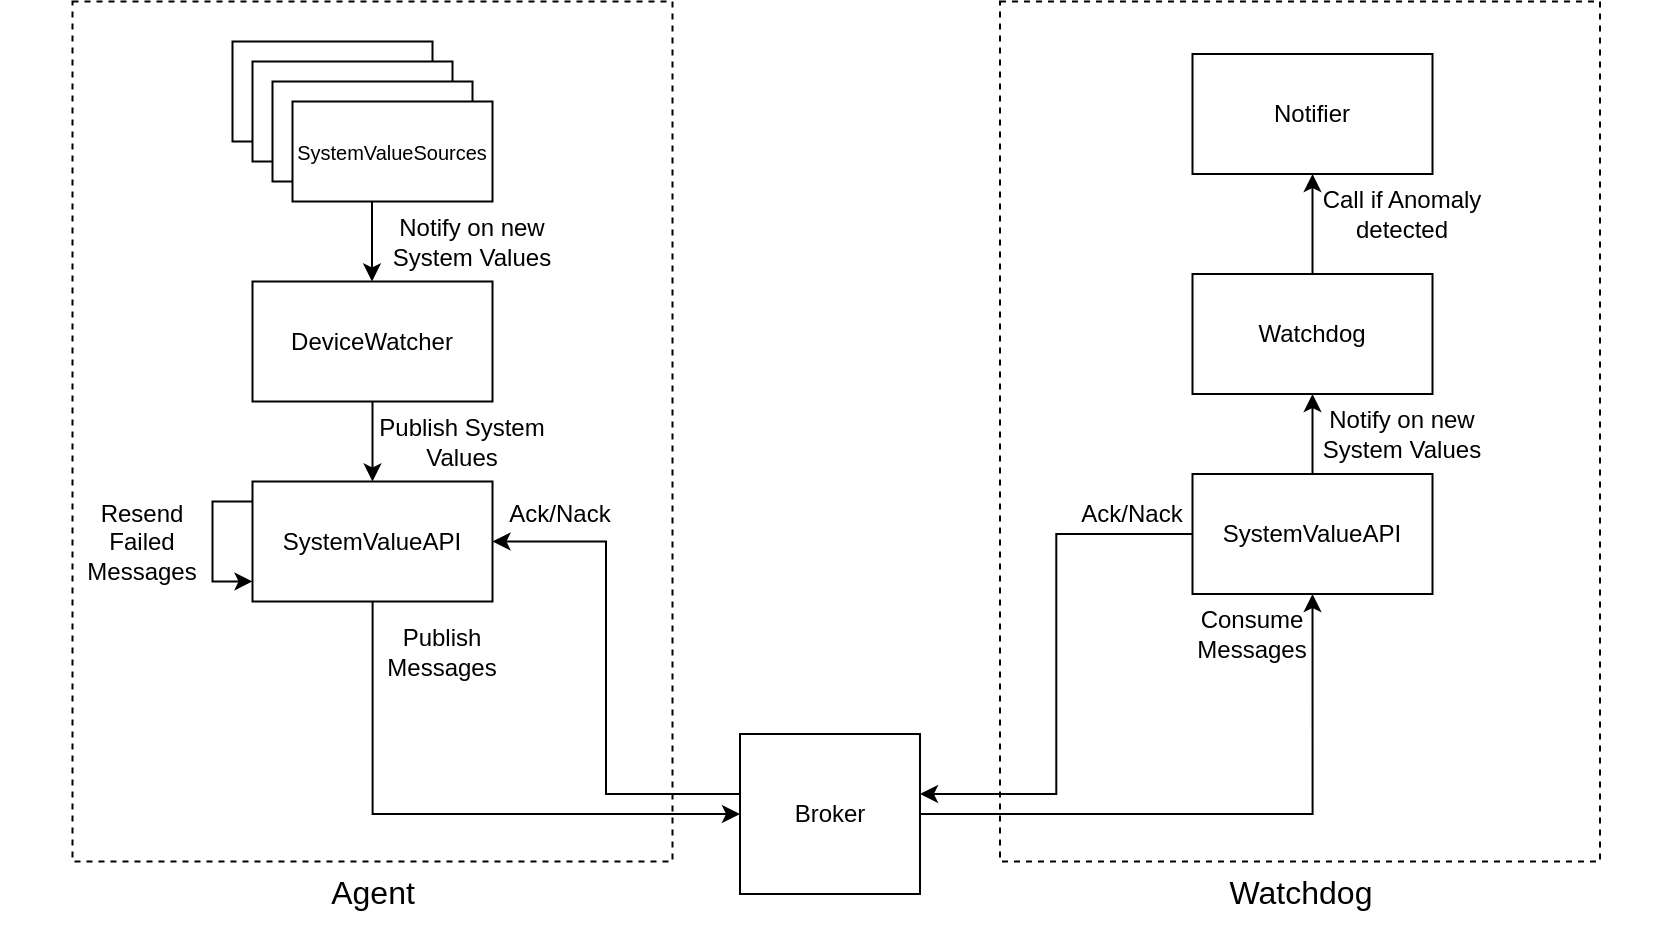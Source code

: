 <mxfile version="14.6.9" type="device" pages="2"><diagram id="RNNeq-WVL6-OSwlROwXC" name="Communication"><mxGraphModel dx="2889" dy="1199" grid="1" gridSize="10" guides="1" tooltips="1" connect="1" arrows="1" fold="1" page="1" pageScale="1" pageWidth="827" pageHeight="1169" math="0" shadow="0"><root><mxCell id="0"/><mxCell id="1" parent="0"/><mxCell id="bTEOKxatcnvUUGrboDuF-47" style="edgeStyle=orthogonalEdgeStyle;rounded=0;orthogonalLoop=1;jettySize=auto;html=1;entryX=0.5;entryY=1;entryDx=0;entryDy=0;" parent="1" source="bTEOKxatcnvUUGrboDuF-6" target="bTEOKxatcnvUUGrboDuF-46" edge="1"><mxGeometry relative="1" as="geometry"/></mxCell><mxCell id="bTEOKxatcnvUUGrboDuF-72" style="edgeStyle=orthogonalEdgeStyle;rounded=0;orthogonalLoop=1;jettySize=auto;html=1;entryX=1;entryY=0.5;entryDx=0;entryDy=0;" parent="1" source="bTEOKxatcnvUUGrboDuF-6" target="bTEOKxatcnvUUGrboDuF-24" edge="1"><mxGeometry relative="1" as="geometry"><Array as="points"><mxPoint x="273" y="590"/><mxPoint x="273" y="464"/></Array></mxGeometry></mxCell><mxCell id="bTEOKxatcnvUUGrboDuF-6" value="Broker" style="rounded=0;whiteSpace=wrap;html=1;" parent="1" vertex="1"><mxGeometry x="340" y="560" width="90" height="80" as="geometry"/></mxCell><mxCell id="bTEOKxatcnvUUGrboDuF-71" style="edgeStyle=orthogonalEdgeStyle;rounded=0;orthogonalLoop=1;jettySize=auto;html=1;entryX=0;entryY=0.5;entryDx=0;entryDy=0;" parent="1" source="bTEOKxatcnvUUGrboDuF-24" target="bTEOKxatcnvUUGrboDuF-6" edge="1"><mxGeometry relative="1" as="geometry"><Array as="points"><mxPoint x="156" y="600"/></Array></mxGeometry></mxCell><mxCell id="bTEOKxatcnvUUGrboDuF-50" style="edgeStyle=orthogonalEdgeStyle;rounded=0;orthogonalLoop=1;jettySize=auto;html=1;entryX=1;entryY=0.375;entryDx=0;entryDy=0;entryPerimeter=0;" parent="1" source="bTEOKxatcnvUUGrboDuF-46" target="bTEOKxatcnvUUGrboDuF-6" edge="1"><mxGeometry relative="1" as="geometry"/></mxCell><mxCell id="bTEOKxatcnvUUGrboDuF-68" value="" style="shape=image;verticalLabelPosition=bottom;labelBackgroundColor=#ffffff;verticalAlign=top;aspect=fixed;imageAspect=0;image=https://cdn.iconscout.com/icon/free/png-512/rabbitmq-282296.png;" parent="1" vertex="1"><mxGeometry x="410" y="528.75" width="50" height="50" as="geometry"/></mxCell><mxCell id="bTEOKxatcnvUUGrboDuF-78" value="" style="group" parent="1" vertex="1" connectable="0"><mxGeometry x="470" y="193.75" width="327" height="460" as="geometry"/></mxCell><mxCell id="bTEOKxatcnvUUGrboDuF-75" value="" style="rounded=0;whiteSpace=wrap;html=1;dashed=1;fillColor=none;" parent="bTEOKxatcnvUUGrboDuF-78" vertex="1"><mxGeometry width="300" height="430" as="geometry"/></mxCell><mxCell id="bTEOKxatcnvUUGrboDuF-46" value="SystemValueAPI" style="rounded=0;whiteSpace=wrap;html=1;" parent="bTEOKxatcnvUUGrboDuF-78" vertex="1"><mxGeometry x="96.25" y="236.25" width="120" height="60" as="geometry"/></mxCell><mxCell id="bTEOKxatcnvUUGrboDuF-49" value="Consume&lt;br&gt;Messages" style="text;html=1;strokeColor=none;fillColor=none;align=center;verticalAlign=middle;whiteSpace=wrap;rounded=0;dashed=1;" parent="bTEOKxatcnvUUGrboDuF-78" vertex="1"><mxGeometry x="106.25" y="306.25" width="40" height="20" as="geometry"/></mxCell><mxCell id="bTEOKxatcnvUUGrboDuF-52" value="Ack/Nack" style="text;html=1;strokeColor=none;fillColor=none;align=center;verticalAlign=middle;whiteSpace=wrap;rounded=0;dashed=1;" parent="bTEOKxatcnvUUGrboDuF-78" vertex="1"><mxGeometry x="46.25" y="246.25" width="40" height="20" as="geometry"/></mxCell><mxCell id="bTEOKxatcnvUUGrboDuF-54" value="Watchdog" style="rounded=0;whiteSpace=wrap;html=1;" parent="bTEOKxatcnvUUGrboDuF-78" vertex="1"><mxGeometry x="96.25" y="136.25" width="120" height="60" as="geometry"/></mxCell><mxCell id="bTEOKxatcnvUUGrboDuF-56" style="edgeStyle=orthogonalEdgeStyle;rounded=0;orthogonalLoop=1;jettySize=auto;html=1;entryX=0.5;entryY=1;entryDx=0;entryDy=0;" parent="bTEOKxatcnvUUGrboDuF-78" source="bTEOKxatcnvUUGrboDuF-46" target="bTEOKxatcnvUUGrboDuF-54" edge="1"><mxGeometry as="geometry"/></mxCell><mxCell id="bTEOKxatcnvUUGrboDuF-58" value="Notify on new System Values" style="text;html=1;strokeColor=none;fillColor=none;align=center;verticalAlign=middle;whiteSpace=wrap;rounded=0;dashed=1;" parent="bTEOKxatcnvUUGrboDuF-78" vertex="1"><mxGeometry x="156.25" y="206.25" width="90" height="20" as="geometry"/></mxCell><mxCell id="bTEOKxatcnvUUGrboDuF-60" value="Notifier" style="rounded=0;whiteSpace=wrap;html=1;" parent="bTEOKxatcnvUUGrboDuF-78" vertex="1"><mxGeometry x="96.25" y="26.25" width="120" height="60" as="geometry"/></mxCell><mxCell id="bTEOKxatcnvUUGrboDuF-61" style="edgeStyle=orthogonalEdgeStyle;rounded=0;orthogonalLoop=1;jettySize=auto;html=1;entryX=0.5;entryY=1;entryDx=0;entryDy=0;" parent="bTEOKxatcnvUUGrboDuF-78" source="bTEOKxatcnvUUGrboDuF-54" target="bTEOKxatcnvUUGrboDuF-60" edge="1"><mxGeometry as="geometry"/></mxCell><mxCell id="bTEOKxatcnvUUGrboDuF-63" value="Call if Anomaly detected" style="text;html=1;strokeColor=none;fillColor=none;align=center;verticalAlign=middle;whiteSpace=wrap;rounded=0;dashed=1;" parent="bTEOKxatcnvUUGrboDuF-78" vertex="1"><mxGeometry x="156.25" y="96.25" width="90" height="20" as="geometry"/></mxCell><mxCell id="bTEOKxatcnvUUGrboDuF-67" value="" style="shape=image;verticalLabelPosition=bottom;labelBackgroundColor=#ffffff;verticalAlign=top;aspect=fixed;imageAspect=0;image=https://upload.wikimedia.org/wikipedia/commons/thumb/0/06/Kotlin_Icon.svg/768px-Kotlin_Icon.svg.png;" parent="bTEOKxatcnvUUGrboDuF-78" vertex="1"><mxGeometry x="277" y="406.25" width="50" height="50" as="geometry"/></mxCell><mxCell id="XocHP5G6QeHwx2p-soqt-3" value="Watchdog" style="text;html=1;strokeColor=none;fillColor=none;align=center;verticalAlign=middle;whiteSpace=wrap;rounded=0;fontSize=16;" parent="bTEOKxatcnvUUGrboDuF-78" vertex="1"><mxGeometry x="112.75" y="430" width="74.5" height="30" as="geometry"/></mxCell><mxCell id="bTEOKxatcnvUUGrboDuF-79" value="" style="group" parent="1" vertex="1" connectable="0"><mxGeometry x="-30" y="193.75" width="336.25" height="465.25" as="geometry"/></mxCell><mxCell id="bTEOKxatcnvUUGrboDuF-64" value="" style="rounded=0;whiteSpace=wrap;html=1;dashed=1;fillColor=none;" parent="bTEOKxatcnvUUGrboDuF-79" vertex="1"><mxGeometry x="36.25" width="300" height="430" as="geometry"/></mxCell><mxCell id="bTEOKxatcnvUUGrboDuF-21" value="DeviceWatcher" style="rounded=0;whiteSpace=wrap;html=1;" parent="bTEOKxatcnvUUGrboDuF-79" vertex="1"><mxGeometry x="126.25" y="140" width="120" height="60" as="geometry"/></mxCell><mxCell id="bTEOKxatcnvUUGrboDuF-23" value="" style="edgeStyle=orthogonalEdgeStyle;rounded=0;orthogonalLoop=1;jettySize=auto;html=1;" parent="bTEOKxatcnvUUGrboDuF-79" source="bTEOKxatcnvUUGrboDuF-19" target="bTEOKxatcnvUUGrboDuF-21" edge="1"><mxGeometry as="geometry"><Array as="points"><mxPoint x="186" y="116"/><mxPoint x="186" y="116"/></Array></mxGeometry></mxCell><mxCell id="bTEOKxatcnvUUGrboDuF-38" style="edgeStyle=orthogonalEdgeStyle;rounded=0;orthogonalLoop=1;jettySize=auto;html=1;entryX=0;entryY=0.833;entryDx=0;entryDy=0;entryPerimeter=0;" parent="bTEOKxatcnvUUGrboDuF-79" source="bTEOKxatcnvUUGrboDuF-24" target="bTEOKxatcnvUUGrboDuF-24" edge="1"><mxGeometry as="geometry"><mxPoint x="121.25" y="290" as="targetPoint"/><Array as="points"><mxPoint x="106.25" y="250"/><mxPoint x="106.25" y="290"/></Array></mxGeometry></mxCell><mxCell id="bTEOKxatcnvUUGrboDuF-24" value="SystemValueAPI" style="rounded=0;whiteSpace=wrap;html=1;" parent="bTEOKxatcnvUUGrboDuF-79" vertex="1"><mxGeometry x="126.25" y="240" width="120" height="60" as="geometry"/></mxCell><mxCell id="bTEOKxatcnvUUGrboDuF-27" value="" style="edgeStyle=orthogonalEdgeStyle;rounded=0;orthogonalLoop=1;jettySize=auto;html=1;" parent="bTEOKxatcnvUUGrboDuF-79" source="bTEOKxatcnvUUGrboDuF-21" target="bTEOKxatcnvUUGrboDuF-24" edge="1"><mxGeometry as="geometry"/></mxCell><mxCell id="bTEOKxatcnvUUGrboDuF-26" value="Notify on new System Values" style="text;html=1;strokeColor=none;fillColor=none;align=center;verticalAlign=middle;whiteSpace=wrap;rounded=0;dashed=1;" parent="bTEOKxatcnvUUGrboDuF-79" vertex="1"><mxGeometry x="191.25" y="110" width="90" height="20" as="geometry"/></mxCell><mxCell id="bTEOKxatcnvUUGrboDuF-28" value="Publish System Values" style="text;html=1;strokeColor=none;fillColor=none;align=center;verticalAlign=middle;whiteSpace=wrap;rounded=0;dashed=1;" parent="bTEOKxatcnvUUGrboDuF-79" vertex="1"><mxGeometry x="181.25" y="210" width="100" height="20" as="geometry"/></mxCell><mxCell id="bTEOKxatcnvUUGrboDuF-34" value="Ack/Nack" style="text;html=1;strokeColor=none;fillColor=none;align=center;verticalAlign=middle;whiteSpace=wrap;rounded=0;dashed=1;" parent="bTEOKxatcnvUUGrboDuF-79" vertex="1"><mxGeometry x="260" y="246.25" width="40" height="20" as="geometry"/></mxCell><mxCell id="bTEOKxatcnvUUGrboDuF-39" value="Resend Failed Messages" style="text;html=1;strokeColor=none;fillColor=none;align=center;verticalAlign=middle;whiteSpace=wrap;rounded=0;dashed=1;" parent="bTEOKxatcnvUUGrboDuF-79" vertex="1"><mxGeometry x="51.25" y="260" width="40" height="20" as="geometry"/></mxCell><mxCell id="bTEOKxatcnvUUGrboDuF-40" value="Publish Messages" style="text;html=1;strokeColor=none;fillColor=none;align=center;verticalAlign=middle;whiteSpace=wrap;rounded=0;dashed=1;" parent="bTEOKxatcnvUUGrboDuF-79" vertex="1"><mxGeometry x="201.25" y="315" width="40" height="20" as="geometry"/></mxCell><mxCell id="bTEOKxatcnvUUGrboDuF-4" value="" style="shape=image;verticalLabelPosition=bottom;labelBackgroundColor=#ffffff;verticalAlign=top;aspect=fixed;imageAspect=0;image=https://docs.microsoft.com/de-de/windows/images/csharp-logo.png;" parent="bTEOKxatcnvUUGrboDuF-79" vertex="1"><mxGeometry y="390.25" width="75" height="75" as="geometry"/></mxCell><mxCell id="bTEOKxatcnvUUGrboDuF-20" value="" style="group;rounded=0;" parent="bTEOKxatcnvUUGrboDuF-79" vertex="1" connectable="0"><mxGeometry x="116.25" y="20" width="130" height="80" as="geometry"/></mxCell><mxCell id="bTEOKxatcnvUUGrboDuF-15" value="" style="rounded=0;whiteSpace=wrap;html=1;" parent="bTEOKxatcnvUUGrboDuF-20" vertex="1"><mxGeometry width="100" height="50" as="geometry"/></mxCell><mxCell id="bTEOKxatcnvUUGrboDuF-17" value="" style="rounded=0;whiteSpace=wrap;html=1;" parent="bTEOKxatcnvUUGrboDuF-20" vertex="1"><mxGeometry x="10" y="10" width="100" height="50" as="geometry"/></mxCell><mxCell id="bTEOKxatcnvUUGrboDuF-18" value="" style="rounded=0;whiteSpace=wrap;html=1;" parent="bTEOKxatcnvUUGrboDuF-20" vertex="1"><mxGeometry x="20" y="20" width="100" height="50" as="geometry"/></mxCell><mxCell id="bTEOKxatcnvUUGrboDuF-19" value="&lt;font style=&quot;font-size: 10px&quot;&gt;SystemValueSources&lt;/font&gt;" style="rounded=0;whiteSpace=wrap;html=1;" parent="bTEOKxatcnvUUGrboDuF-20" vertex="1"><mxGeometry x="30" y="30" width="100" height="50" as="geometry"/></mxCell><mxCell id="XocHP5G6QeHwx2p-soqt-2" value="Agent" style="text;html=1;strokeColor=none;fillColor=none;align=center;verticalAlign=middle;whiteSpace=wrap;rounded=0;fontSize=16;" parent="bTEOKxatcnvUUGrboDuF-79" vertex="1"><mxGeometry x="161.75" y="430" width="49" height="30" as="geometry"/></mxCell></root></mxGraphModel></diagram><diagram id="javSnT9SrrPKBOsXGyCT" name="Routing Keys"><mxGraphModel dx="1178" dy="653" grid="1" gridSize="10" guides="1" tooltips="1" connect="1" arrows="1" fold="1" page="1" pageScale="1" pageWidth="827" pageHeight="1169" math="0" shadow="0"><root><mxCell id="N5tYZcH4rWXlRygXTAk5-0"/><mxCell id="N5tYZcH4rWXlRygXTAk5-1" parent="N5tYZcH4rWXlRygXTAk5-0"/><mxCell id="N5tYZcH4rWXlRygXTAk5-7" style="rounded=0;orthogonalLoop=1;jettySize=auto;html=1;exitX=0;exitY=1;exitDx=0;exitDy=0;entryX=1;entryY=0;entryDx=0;entryDy=0;" edge="1" parent="N5tYZcH4rWXlRygXTAk5-1" source="N5tYZcH4rWXlRygXTAk5-2" target="N5tYZcH4rWXlRygXTAk5-5"><mxGeometry relative="1" as="geometry"/></mxCell><mxCell id="N5tYZcH4rWXlRygXTAk5-8" style="edgeStyle=none;rounded=0;orthogonalLoop=1;jettySize=auto;html=1;exitX=1;exitY=1;exitDx=0;exitDy=0;" edge="1" parent="N5tYZcH4rWXlRygXTAk5-1" source="N5tYZcH4rWXlRygXTAk5-2" target="N5tYZcH4rWXlRygXTAk5-6"><mxGeometry relative="1" as="geometry"/></mxCell><mxCell id="N5tYZcH4rWXlRygXTAk5-2" value="device identifier" style="ellipse;whiteSpace=wrap;html=1;rounded=0;fillColor=none;aspect=fixed;" vertex="1" parent="N5tYZcH4rWXlRygXTAk5-1"><mxGeometry x="510" y="240" width="60" height="60" as="geometry"/></mxCell><mxCell id="N5tYZcH4rWXlRygXTAk5-17" style="edgeStyle=none;rounded=0;orthogonalLoop=1;jettySize=auto;html=1;exitX=0;exitY=1;exitDx=0;exitDy=0;" edge="1" parent="N5tYZcH4rWXlRygXTAk5-1" source="N5tYZcH4rWXlRygXTAk5-5" target="N5tYZcH4rWXlRygXTAk5-16"><mxGeometry relative="1" as="geometry"/></mxCell><mxCell id="N5tYZcH4rWXlRygXTAk5-5" value="events" style="ellipse;whiteSpace=wrap;html=1;rounded=0;fillColor=none;aspect=fixed;" vertex="1" parent="N5tYZcH4rWXlRygXTAk5-1"><mxGeometry x="450" y="300" width="60" height="60" as="geometry"/></mxCell><mxCell id="N5tYZcH4rWXlRygXTAk5-13" style="edgeStyle=none;rounded=0;orthogonalLoop=1;jettySize=auto;html=1;exitX=1;exitY=1;exitDx=0;exitDy=0;entryX=0;entryY=0;entryDx=0;entryDy=0;" edge="1" parent="N5tYZcH4rWXlRygXTAk5-1" source="N5tYZcH4rWXlRygXTAk5-6" target="N5tYZcH4rWXlRygXTAk5-12"><mxGeometry relative="1" as="geometry"/></mxCell><mxCell id="N5tYZcH4rWXlRygXTAk5-15" style="edgeStyle=none;rounded=0;orthogonalLoop=1;jettySize=auto;html=1;exitX=0;exitY=1;exitDx=0;exitDy=0;" edge="1" parent="N5tYZcH4rWXlRygXTAk5-1" source="N5tYZcH4rWXlRygXTAk5-6" target="N5tYZcH4rWXlRygXTAk5-14"><mxGeometry relative="1" as="geometry"/></mxCell><mxCell id="N5tYZcH4rWXlRygXTAk5-6" value="metrics" style="ellipse;whiteSpace=wrap;html=1;rounded=0;fillColor=none;aspect=fixed;" vertex="1" parent="N5tYZcH4rWXlRygXTAk5-1"><mxGeometry x="630" y="360" width="60" height="60" as="geometry"/></mxCell><mxCell id="N5tYZcH4rWXlRygXTAk5-12" value="cpu" style="ellipse;whiteSpace=wrap;html=1;rounded=0;fillColor=none;aspect=fixed;" vertex="1" parent="N5tYZcH4rWXlRygXTAk5-1"><mxGeometry x="690" y="420" width="60" height="60" as="geometry"/></mxCell><mxCell id="N5tYZcH4rWXlRygXTAk5-14" value="ram" style="ellipse;whiteSpace=wrap;html=1;rounded=0;fillColor=none;aspect=fixed;" vertex="1" parent="N5tYZcH4rWXlRygXTAk5-1"><mxGeometry x="570" y="420" width="60" height="60" as="geometry"/></mxCell><mxCell id="N5tYZcH4rWXlRygXTAk5-19" style="edgeStyle=none;rounded=0;orthogonalLoop=1;jettySize=auto;html=1;exitX=1;exitY=1;exitDx=0;exitDy=0;" edge="1" parent="N5tYZcH4rWXlRygXTAk5-1" source="N5tYZcH4rWXlRygXTAk5-16" target="N5tYZcH4rWXlRygXTAk5-18"><mxGeometry relative="1" as="geometry"/></mxCell><mxCell id="N5tYZcH4rWXlRygXTAk5-21" style="edgeStyle=none;rounded=0;orthogonalLoop=1;jettySize=auto;html=1;exitX=0;exitY=1;exitDx=0;exitDy=0;entryX=1;entryY=0;entryDx=0;entryDy=0;" edge="1" parent="N5tYZcH4rWXlRygXTAk5-1" source="N5tYZcH4rWXlRygXTAk5-16" target="N5tYZcH4rWXlRygXTAk5-20"><mxGeometry relative="1" as="geometry"/></mxCell><mxCell id="N5tYZcH4rWXlRygXTAk5-16" value="service" style="ellipse;whiteSpace=wrap;html=1;rounded=0;fillColor=none;aspect=fixed;" vertex="1" parent="N5tYZcH4rWXlRygXTAk5-1"><mxGeometry x="390" y="360" width="60" height="60" as="geometry"/></mxCell><mxCell id="N5tYZcH4rWXlRygXTAk5-18" value="stopped" style="ellipse;whiteSpace=wrap;html=1;rounded=0;fillColor=none;aspect=fixed;" vertex="1" parent="N5tYZcH4rWXlRygXTAk5-1"><mxGeometry x="450" y="420" width="60" height="60" as="geometry"/></mxCell><mxCell id="N5tYZcH4rWXlRygXTAk5-20" value="started" style="ellipse;whiteSpace=wrap;html=1;rounded=0;fillColor=none;aspect=fixed;" vertex="1" parent="N5tYZcH4rWXlRygXTAk5-1"><mxGeometry x="330" y="420" width="60" height="60" as="geometry"/></mxCell></root></mxGraphModel></diagram></mxfile>